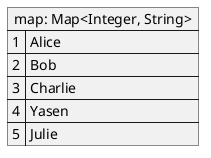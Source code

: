 @startuml
map "map: Map<Integer, String>" as users {
    1 => Alice
    2 => Bob
    3 => Charlie
    4 => Yasen
    5 => Julie
}
@enduml